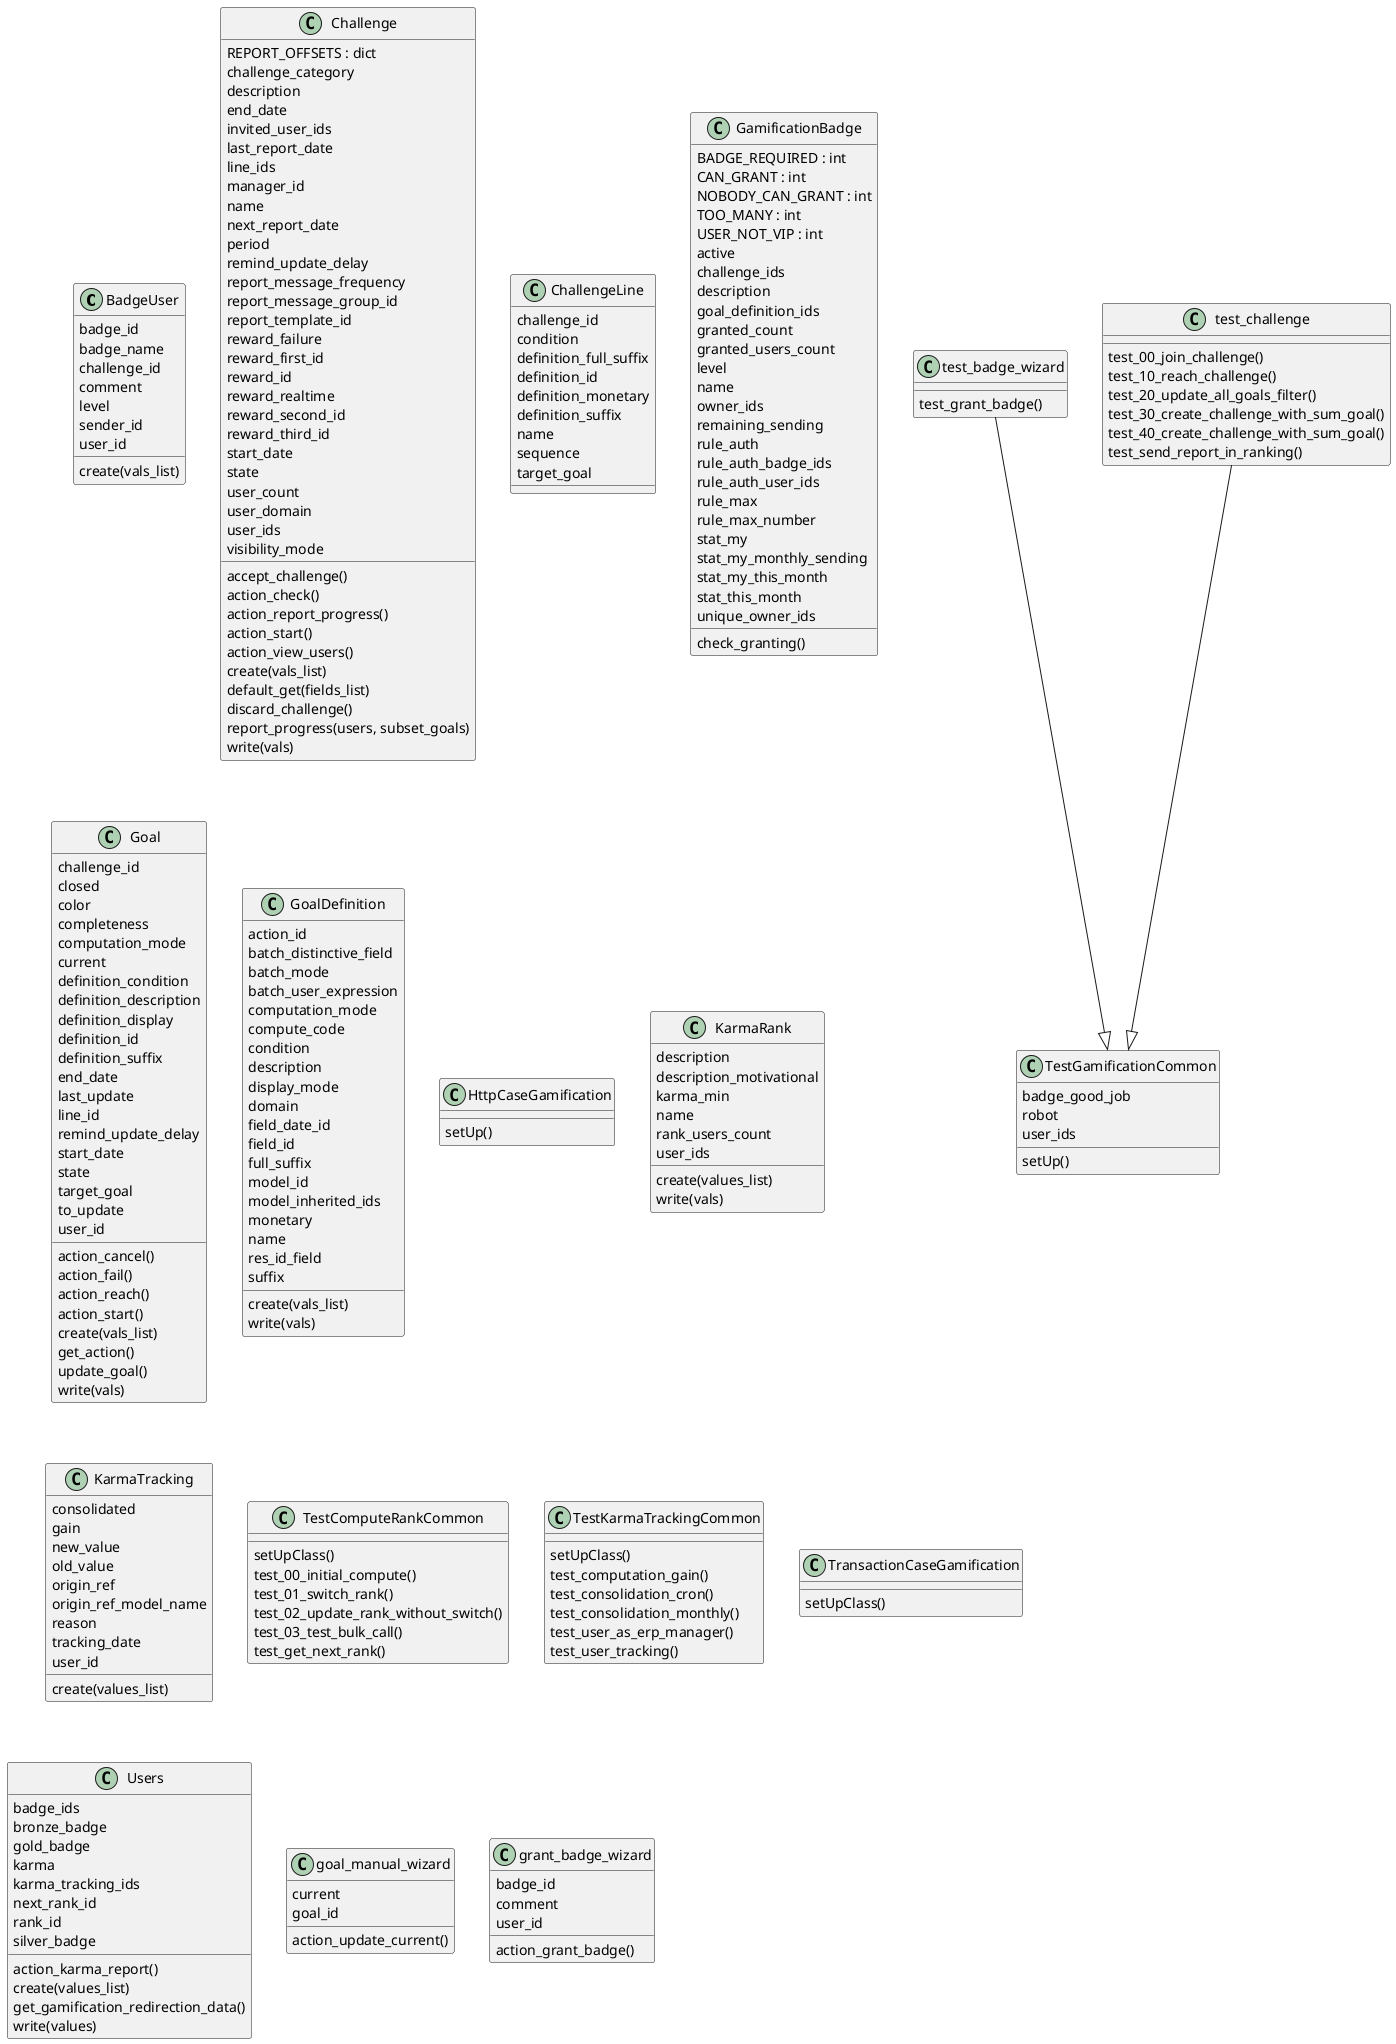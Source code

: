 @startuml classes_gamification
set namespaceSeparator none
class "BadgeUser" as odoo_src.odoo.addons.gamification.models.gamification_badge_user.BadgeUser {
  badge_id
  badge_name
  challenge_id
  comment
  level
  sender_id
  user_id
  create(vals_list)
}
class "Challenge" as odoo_src.odoo.addons.gamification.models.gamification_challenge.Challenge {
  REPORT_OFFSETS : dict
  challenge_category
  description
  end_date
  invited_user_ids
  last_report_date
  line_ids
  manager_id
  name
  next_report_date
  period
  remind_update_delay
  report_message_frequency
  report_message_group_id
  report_template_id
  reward_failure
  reward_first_id
  reward_id
  reward_realtime
  reward_second_id
  reward_third_id
  start_date
  state
  user_count
  user_domain
  user_ids
  visibility_mode
  accept_challenge()
  action_check()
  action_report_progress()
  action_start()
  action_view_users()
  create(vals_list)
  default_get(fields_list)
  discard_challenge()
  report_progress(users, subset_goals)
  write(vals)
}
class "ChallengeLine" as odoo_src.odoo.addons.gamification.models.gamification_challenge_line.ChallengeLine {
  challenge_id
  condition
  definition_full_suffix
  definition_id
  definition_monetary
  definition_suffix
  name
  sequence
  target_goal
}
class "GamificationBadge" as odoo_src.odoo.addons.gamification.models.gamification_badge.GamificationBadge {
  BADGE_REQUIRED : int
  CAN_GRANT : int
  NOBODY_CAN_GRANT : int
  TOO_MANY : int
  USER_NOT_VIP : int
  active
  challenge_ids
  description
  goal_definition_ids
  granted_count
  granted_users_count
  level
  name
  owner_ids
  remaining_sending
  rule_auth
  rule_auth_badge_ids
  rule_auth_user_ids
  rule_max
  rule_max_number
  stat_my
  stat_my_monthly_sending
  stat_my_this_month
  stat_this_month
  unique_owner_ids
  check_granting()
}
class "Goal" as odoo_src.odoo.addons.gamification.models.gamification_goal.Goal {
  challenge_id
  closed
  color
  completeness
  computation_mode
  current
  definition_condition
  definition_description
  definition_display
  definition_id
  definition_suffix
  end_date
  last_update
  line_id
  remind_update_delay
  start_date
  state
  target_goal
  to_update
  user_id
  action_cancel()
  action_fail()
  action_reach()
  action_start()
  create(vals_list)
  get_action()
  update_goal()
  write(vals)
}
class "GoalDefinition" as odoo_src.odoo.addons.gamification.models.gamification_goal_definition.GoalDefinition {
  action_id
  batch_distinctive_field
  batch_mode
  batch_user_expression
  computation_mode
  compute_code
  condition
  description
  display_mode
  domain
  field_date_id
  field_id
  full_suffix
  model_id
  model_inherited_ids
  monetary
  name
  res_id_field
  suffix
  create(vals_list)
  write(vals)
}
class "HttpCaseGamification" as odoo_src.odoo.addons.gamification.tests.common.HttpCaseGamification {
  setUp()
}
class "KarmaRank" as odoo_src.odoo.addons.gamification.models.gamification_karma_rank.KarmaRank {
  description
  description_motivational
  karma_min
  name
  rank_users_count
  user_ids
  create(values_list)
  write(vals)
}
class "KarmaTracking" as odoo_src.odoo.addons.gamification.models.gamification_karma_tracking.KarmaTracking {
  consolidated
  gain
  new_value
  old_value
  origin_ref
  origin_ref_model_name
  reason
  tracking_date
  user_id
  create(values_list)
}
class "TestComputeRankCommon" as odoo_src.odoo.addons.gamification.tests.test_karma_tracking.TestComputeRankCommon {
  setUpClass()
  test_00_initial_compute()
  test_01_switch_rank()
  test_02_update_rank_without_switch()
  test_03_test_bulk_call()
  test_get_next_rank()
}
class "TestGamificationCommon" as odoo_src.odoo.addons.gamification.tests.test_challenge.TestGamificationCommon {
  badge_good_job
  robot
  user_ids
  setUp()
}
class "TestKarmaTrackingCommon" as odoo_src.odoo.addons.gamification.tests.test_karma_tracking.TestKarmaTrackingCommon {
  setUpClass()
  test_computation_gain()
  test_consolidation_cron()
  test_consolidation_monthly()
  test_user_as_erp_manager()
  test_user_tracking()
}
class "TransactionCaseGamification" as odoo_src.odoo.addons.gamification.tests.common.TransactionCaseGamification {
  setUpClass()
}
class "Users" as odoo_src.odoo.addons.gamification.models.res_users.Users {
  badge_ids
  bronze_badge
  gold_badge
  karma
  karma_tracking_ids
  next_rank_id
  rank_id
  silver_badge
  action_karma_report()
  create(values_list)
  get_gamification_redirection_data()
  write(values)
}
class "goal_manual_wizard" as odoo_src.odoo.addons.gamification.wizard.update_goal.goal_manual_wizard {
  current
  goal_id
  action_update_current()
}
class "grant_badge_wizard" as odoo_src.odoo.addons.gamification.wizard.grant_badge.grant_badge_wizard {
  badge_id
  comment
  user_id
  action_grant_badge()
}
class "test_badge_wizard" as odoo_src.odoo.addons.gamification.tests.test_challenge.test_badge_wizard {
  test_grant_badge()
}
class "test_challenge" as odoo_src.odoo.addons.gamification.tests.test_challenge.test_challenge {
  test_00_join_challenge()
  test_10_reach_challenge()
  test_20_update_all_goals_filter()
  test_30_create_challenge_with_sum_goal()
  test_40_create_challenge_with_sum_goal()
  test_send_report_in_ranking()
}
odoo_src.odoo.addons.gamification.tests.test_challenge.test_badge_wizard --|> odoo_src.odoo.addons.gamification.tests.test_challenge.TestGamificationCommon
odoo_src.odoo.addons.gamification.tests.test_challenge.test_challenge --|> odoo_src.odoo.addons.gamification.tests.test_challenge.TestGamificationCommon
@enduml
